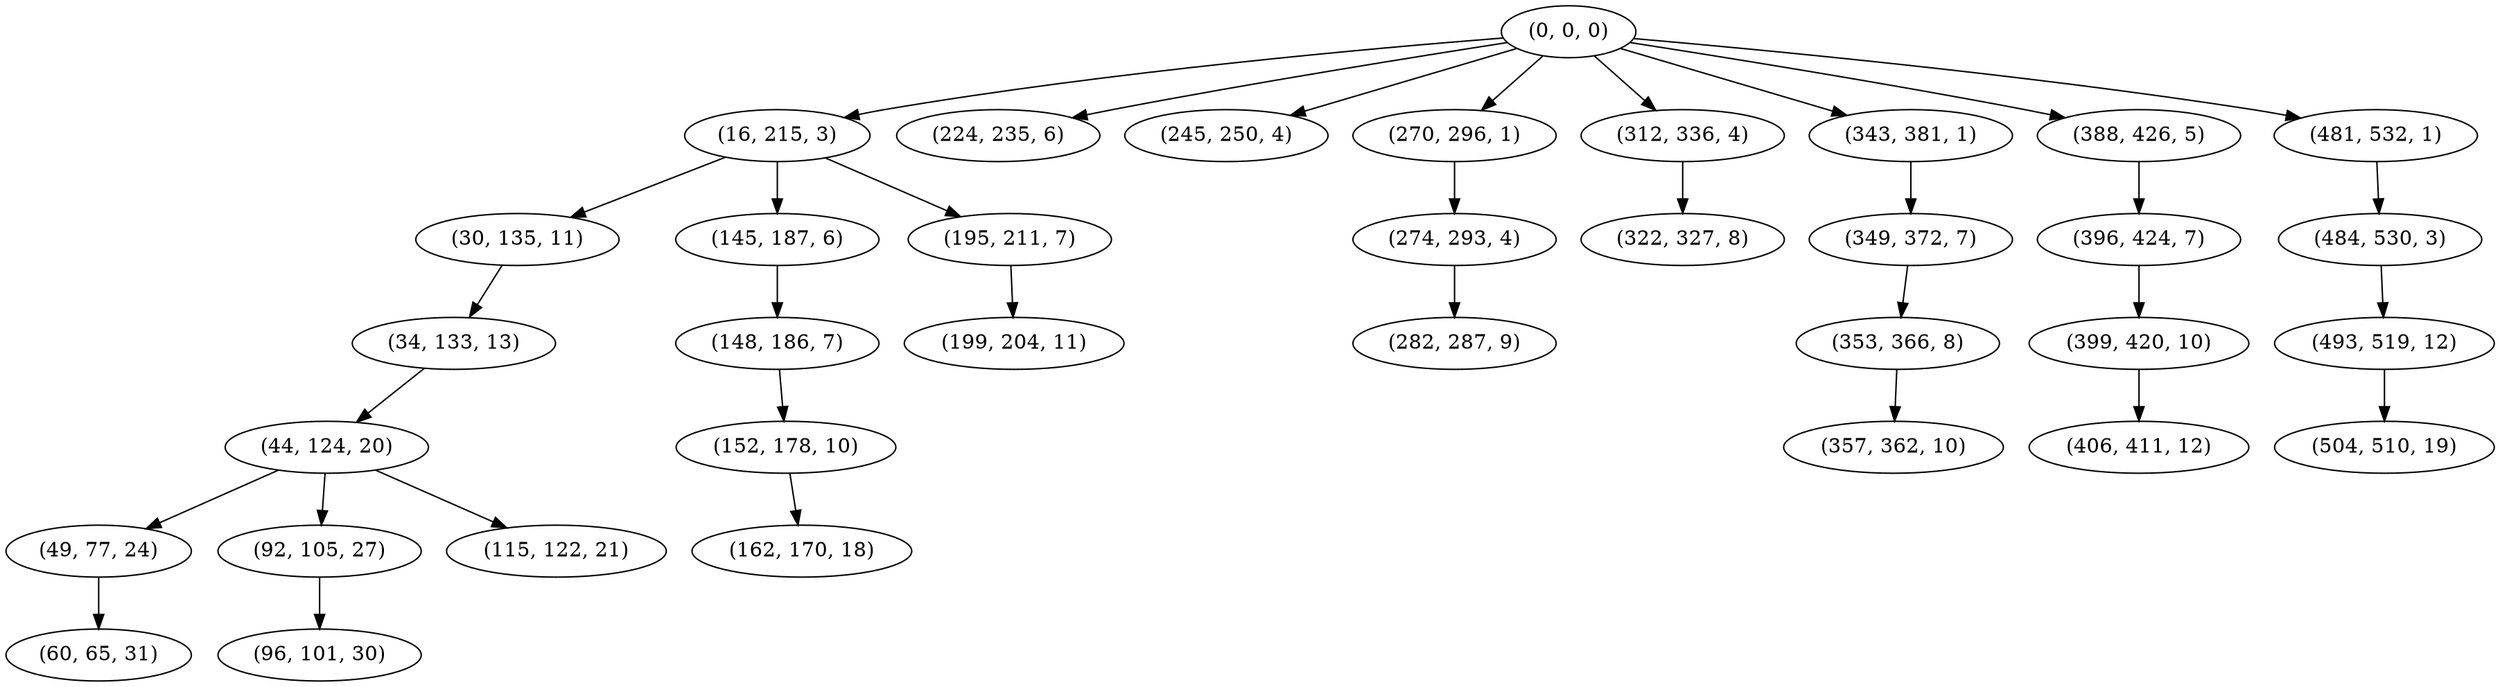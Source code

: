 digraph tree {
    "(0, 0, 0)";
    "(16, 215, 3)";
    "(30, 135, 11)";
    "(34, 133, 13)";
    "(44, 124, 20)";
    "(49, 77, 24)";
    "(60, 65, 31)";
    "(92, 105, 27)";
    "(96, 101, 30)";
    "(115, 122, 21)";
    "(145, 187, 6)";
    "(148, 186, 7)";
    "(152, 178, 10)";
    "(162, 170, 18)";
    "(195, 211, 7)";
    "(199, 204, 11)";
    "(224, 235, 6)";
    "(245, 250, 4)";
    "(270, 296, 1)";
    "(274, 293, 4)";
    "(282, 287, 9)";
    "(312, 336, 4)";
    "(322, 327, 8)";
    "(343, 381, 1)";
    "(349, 372, 7)";
    "(353, 366, 8)";
    "(357, 362, 10)";
    "(388, 426, 5)";
    "(396, 424, 7)";
    "(399, 420, 10)";
    "(406, 411, 12)";
    "(481, 532, 1)";
    "(484, 530, 3)";
    "(493, 519, 12)";
    "(504, 510, 19)";
    "(0, 0, 0)" -> "(16, 215, 3)";
    "(0, 0, 0)" -> "(224, 235, 6)";
    "(0, 0, 0)" -> "(245, 250, 4)";
    "(0, 0, 0)" -> "(270, 296, 1)";
    "(0, 0, 0)" -> "(312, 336, 4)";
    "(0, 0, 0)" -> "(343, 381, 1)";
    "(0, 0, 0)" -> "(388, 426, 5)";
    "(0, 0, 0)" -> "(481, 532, 1)";
    "(16, 215, 3)" -> "(30, 135, 11)";
    "(16, 215, 3)" -> "(145, 187, 6)";
    "(16, 215, 3)" -> "(195, 211, 7)";
    "(30, 135, 11)" -> "(34, 133, 13)";
    "(34, 133, 13)" -> "(44, 124, 20)";
    "(44, 124, 20)" -> "(49, 77, 24)";
    "(44, 124, 20)" -> "(92, 105, 27)";
    "(44, 124, 20)" -> "(115, 122, 21)";
    "(49, 77, 24)" -> "(60, 65, 31)";
    "(92, 105, 27)" -> "(96, 101, 30)";
    "(145, 187, 6)" -> "(148, 186, 7)";
    "(148, 186, 7)" -> "(152, 178, 10)";
    "(152, 178, 10)" -> "(162, 170, 18)";
    "(195, 211, 7)" -> "(199, 204, 11)";
    "(270, 296, 1)" -> "(274, 293, 4)";
    "(274, 293, 4)" -> "(282, 287, 9)";
    "(312, 336, 4)" -> "(322, 327, 8)";
    "(343, 381, 1)" -> "(349, 372, 7)";
    "(349, 372, 7)" -> "(353, 366, 8)";
    "(353, 366, 8)" -> "(357, 362, 10)";
    "(388, 426, 5)" -> "(396, 424, 7)";
    "(396, 424, 7)" -> "(399, 420, 10)";
    "(399, 420, 10)" -> "(406, 411, 12)";
    "(481, 532, 1)" -> "(484, 530, 3)";
    "(484, 530, 3)" -> "(493, 519, 12)";
    "(493, 519, 12)" -> "(504, 510, 19)";
}

